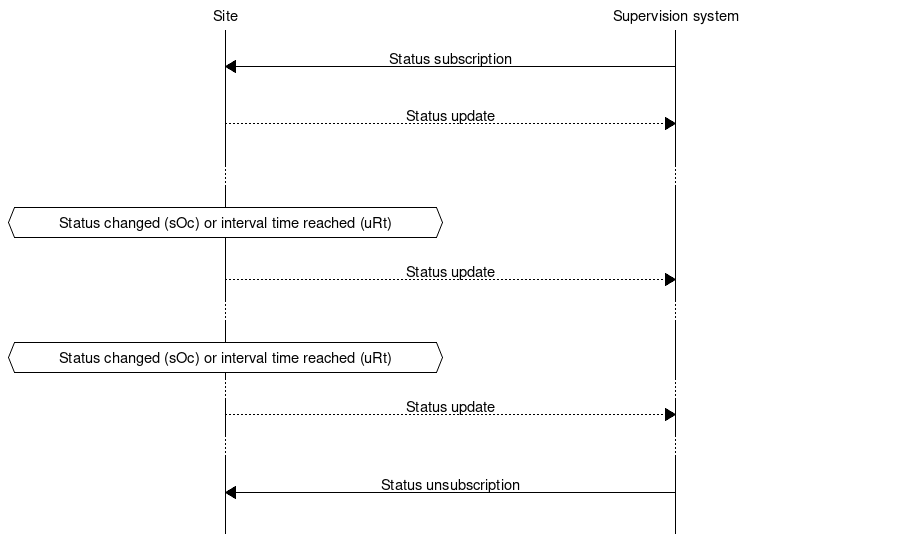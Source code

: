 # MSC for Status update

msc {
  hscale = "1.5", arcgradient = "0";

  Site, "Supervision system";

  |||;
  Site<="Supervision system" [ label = "Status subscription" ];
  |||;
  Site>>"Supervision system" [ label = "Status update" ];
  |||;
  ...;
  |||;
  Site abox Site [ label = "Status changed (sOc) or interval time reached (uRt)" ];
  |||;
  Site>>"Supervision system" [ label = "Status update" ];
  ...;
  |||;
  Site abox Site [ label = "Status changed (sOc) or interval time reached (uRt)" ];
  ...;
  Site>>"Supervision system" [ label = "Status update" ];
  ...;
  |||;
  Site<="Supervision system" [ label = "Status unsubscription" ];
  |||;
}
